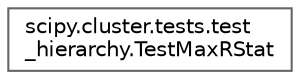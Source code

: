 digraph "Graphical Class Hierarchy"
{
 // LATEX_PDF_SIZE
  bgcolor="transparent";
  edge [fontname=Helvetica,fontsize=10,labelfontname=Helvetica,labelfontsize=10];
  node [fontname=Helvetica,fontsize=10,shape=box,height=0.2,width=0.4];
  rankdir="LR";
  Node0 [id="Node000000",label="scipy.cluster.tests.test\l_hierarchy.TestMaxRStat",height=0.2,width=0.4,color="grey40", fillcolor="white", style="filled",URL="$d0/d6c/classscipy_1_1cluster_1_1tests_1_1test__hierarchy_1_1TestMaxRStat.html",tooltip=" "];
}
